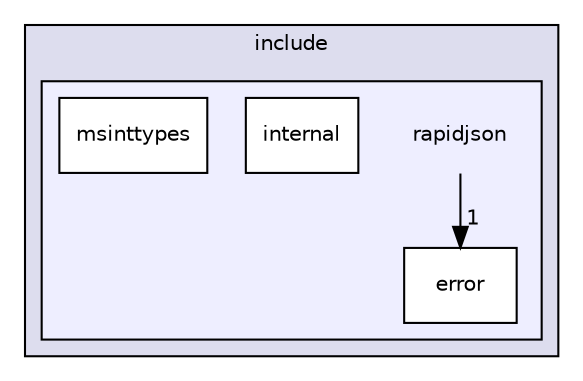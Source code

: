 digraph "dependencies/rapidjson/include/rapidjson" {
  compound=true
  node [ fontsize="10", fontname="Helvetica"];
  edge [ labelfontsize="10", labelfontname="Helvetica"];
  subgraph clusterdir_a901f18f09365fb8fe936e7550a87493 {
    graph [ bgcolor="#ddddee", pencolor="black", label="include" fontname="Helvetica", fontsize="10", URL="dir_a901f18f09365fb8fe936e7550a87493.html"]
  subgraph clusterdir_06b4d5357e4ac0dc7afe8d083f984a3d {
    graph [ bgcolor="#eeeeff", pencolor="black", label="" URL="dir_06b4d5357e4ac0dc7afe8d083f984a3d.html"];
    dir_06b4d5357e4ac0dc7afe8d083f984a3d [shape=plaintext label="rapidjson"];
    dir_060b984d2b2977e4724b398546b9e66d [shape=box label="error" color="black" fillcolor="white" style="filled" URL="dir_060b984d2b2977e4724b398546b9e66d.html"];
    dir_d3467996197df5fe2249e56d5574d058 [shape=box label="internal" color="black" fillcolor="white" style="filled" URL="dir_d3467996197df5fe2249e56d5574d058.html"];
    dir_9bc1cd9b5af1247501a596392d13f5a2 [shape=box label="msinttypes" color="black" fillcolor="white" style="filled" URL="dir_9bc1cd9b5af1247501a596392d13f5a2.html"];
  }
  }
  dir_06b4d5357e4ac0dc7afe8d083f984a3d->dir_060b984d2b2977e4724b398546b9e66d [headlabel="1", labeldistance=1.5 headhref="dir_000003_000004.html"];
}

